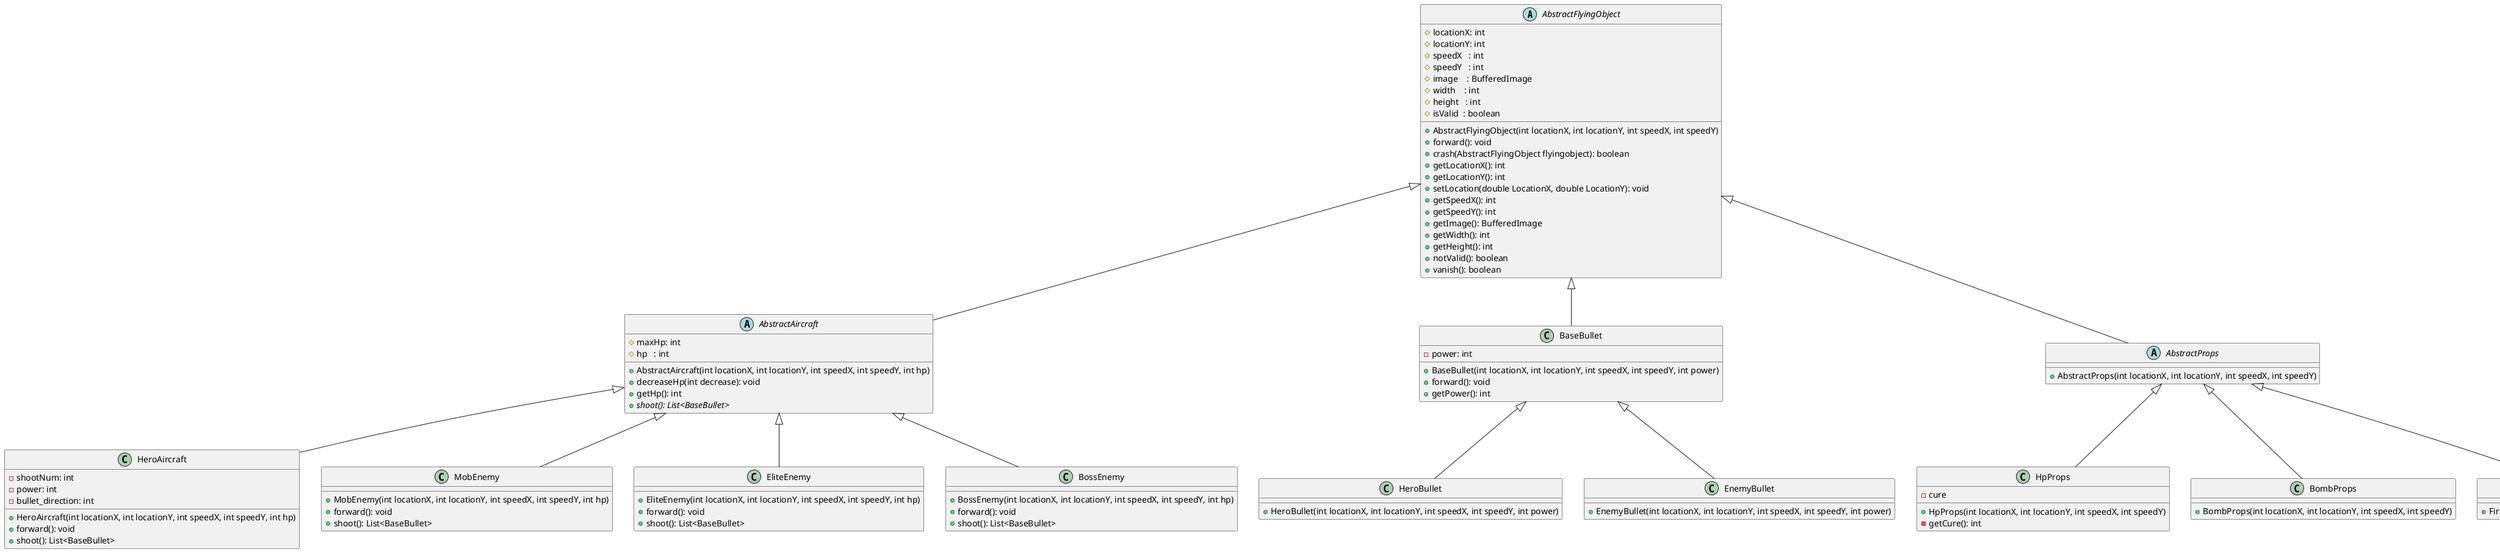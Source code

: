 @startuml
'https://plantuml.com/class-diagram

AbstractFlyingObject <|-- AbstractAircraft
AbstractAircraft     <|-- HeroAircraft
AbstractAircraft     <|-- MobEnemy
AbstractAircraft     <|-- EliteEnemy
AbstractAircraft     <|-- BossEnemy

AbstractFlyingObject <|-- BaseBullet
BaseBullet           <|-- HeroBullet
BaseBullet           <|-- EnemyBullet

AbstractFlyingObject <|-- AbstractProps
AbstractProps        <|-- HpProps
AbstractProps        <|-- BombProps
AbstractProps        <|-- FireProps

abstract class AbstractFlyingObject {
    # locationX: int
    # locationY: int
    # speedX   : int
    # speedY   : int
    # image    : BufferedImage
    # width    : int
    # height   : int
    # isValid  : boolean

    + AbstractFlyingObject(int locationX, int locationY, int speedX, int speedY)
    + forward(): void
    + crash(AbstractFlyingObject flyingobject): boolean
    + getLocationX(): int
    + getLocationY(): int
    + setLocation(double LocationX, double LocationY): void
    + getSpeedX(): int
    + getSpeedY(): int
    + getImage(): BufferedImage
    + getWidth(): int
    + getHeight(): int
    + notValid(): boolean
    + vanish(): boolean
}

abstract class AbstractAircraft {
    # maxHp: int
    # hp   : int

    + AbstractAircraft(int locationX, int locationY, int speedX, int speedY, int hp)
    + decreaseHp(int decrease): void
    + getHp(): int
    + {abstract} shoot(): List<BaseBullet>
}

class HeroAircraft {
    - shootNum: int
    - power: int
    - bullet_direction: int

    + HeroAircraft(int locationX, int locationY, int speedX, int speedY, int hp)
    + forward(): void
    + shoot(): List<BaseBullet>
}

class MobEnemy {

    + MobEnemy(int locationX, int locationY, int speedX, int speedY, int hp)
    + forward(): void
    + shoot(): List<BaseBullet>
}

class EliteEnemy {

    + EliteEnemy(int locationX, int locationY, int speedX, int speedY, int hp)
    + forward(): void
    + shoot(): List<BaseBullet>
}

class BossEnemy {

    + BossEnemy(int locationX, int locationY, int speedX, int speedY, int hp)
    + forward(): void
    +shoot(): List<BaseBullet>
}

class BaseBullet {
    - power: int

    + BaseBullet(int locationX, int locationY, int speedX, int speedY, int power)
    + forward(): void
    + getPower(): int
}

class EnemyBullet {

    + EnemyBullet(int locationX, int locationY, int speedX, int speedY, int power)
}

class HeroBullet {

    + HeroBullet(int locationX, int locationY, int speedX, int speedY, int power)
}

abstract class AbstractProps {

    + AbstractProps(int locationX, int locationY, int speedX, int speedY)
}

class HpProps {
    -cure

    + HpProps(int locationX, int locationY, int speedX, int speedY)
    - getCure(): int
}

class BombProps {

    + BombProps(int locationX, int locationY, int speedX, int speedY)
}

class FireProps {

    + FireProps(int locationX, int locationY, int speedX, int speedY)
}

@enduml